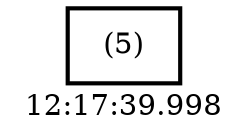 digraph  g{ graph[label = "12:17:39.998"]
node [shape=rectangle, color=black, fontcolor=black, style=bold] edge [color=black] 0 [label="(5)"] ; 
}

